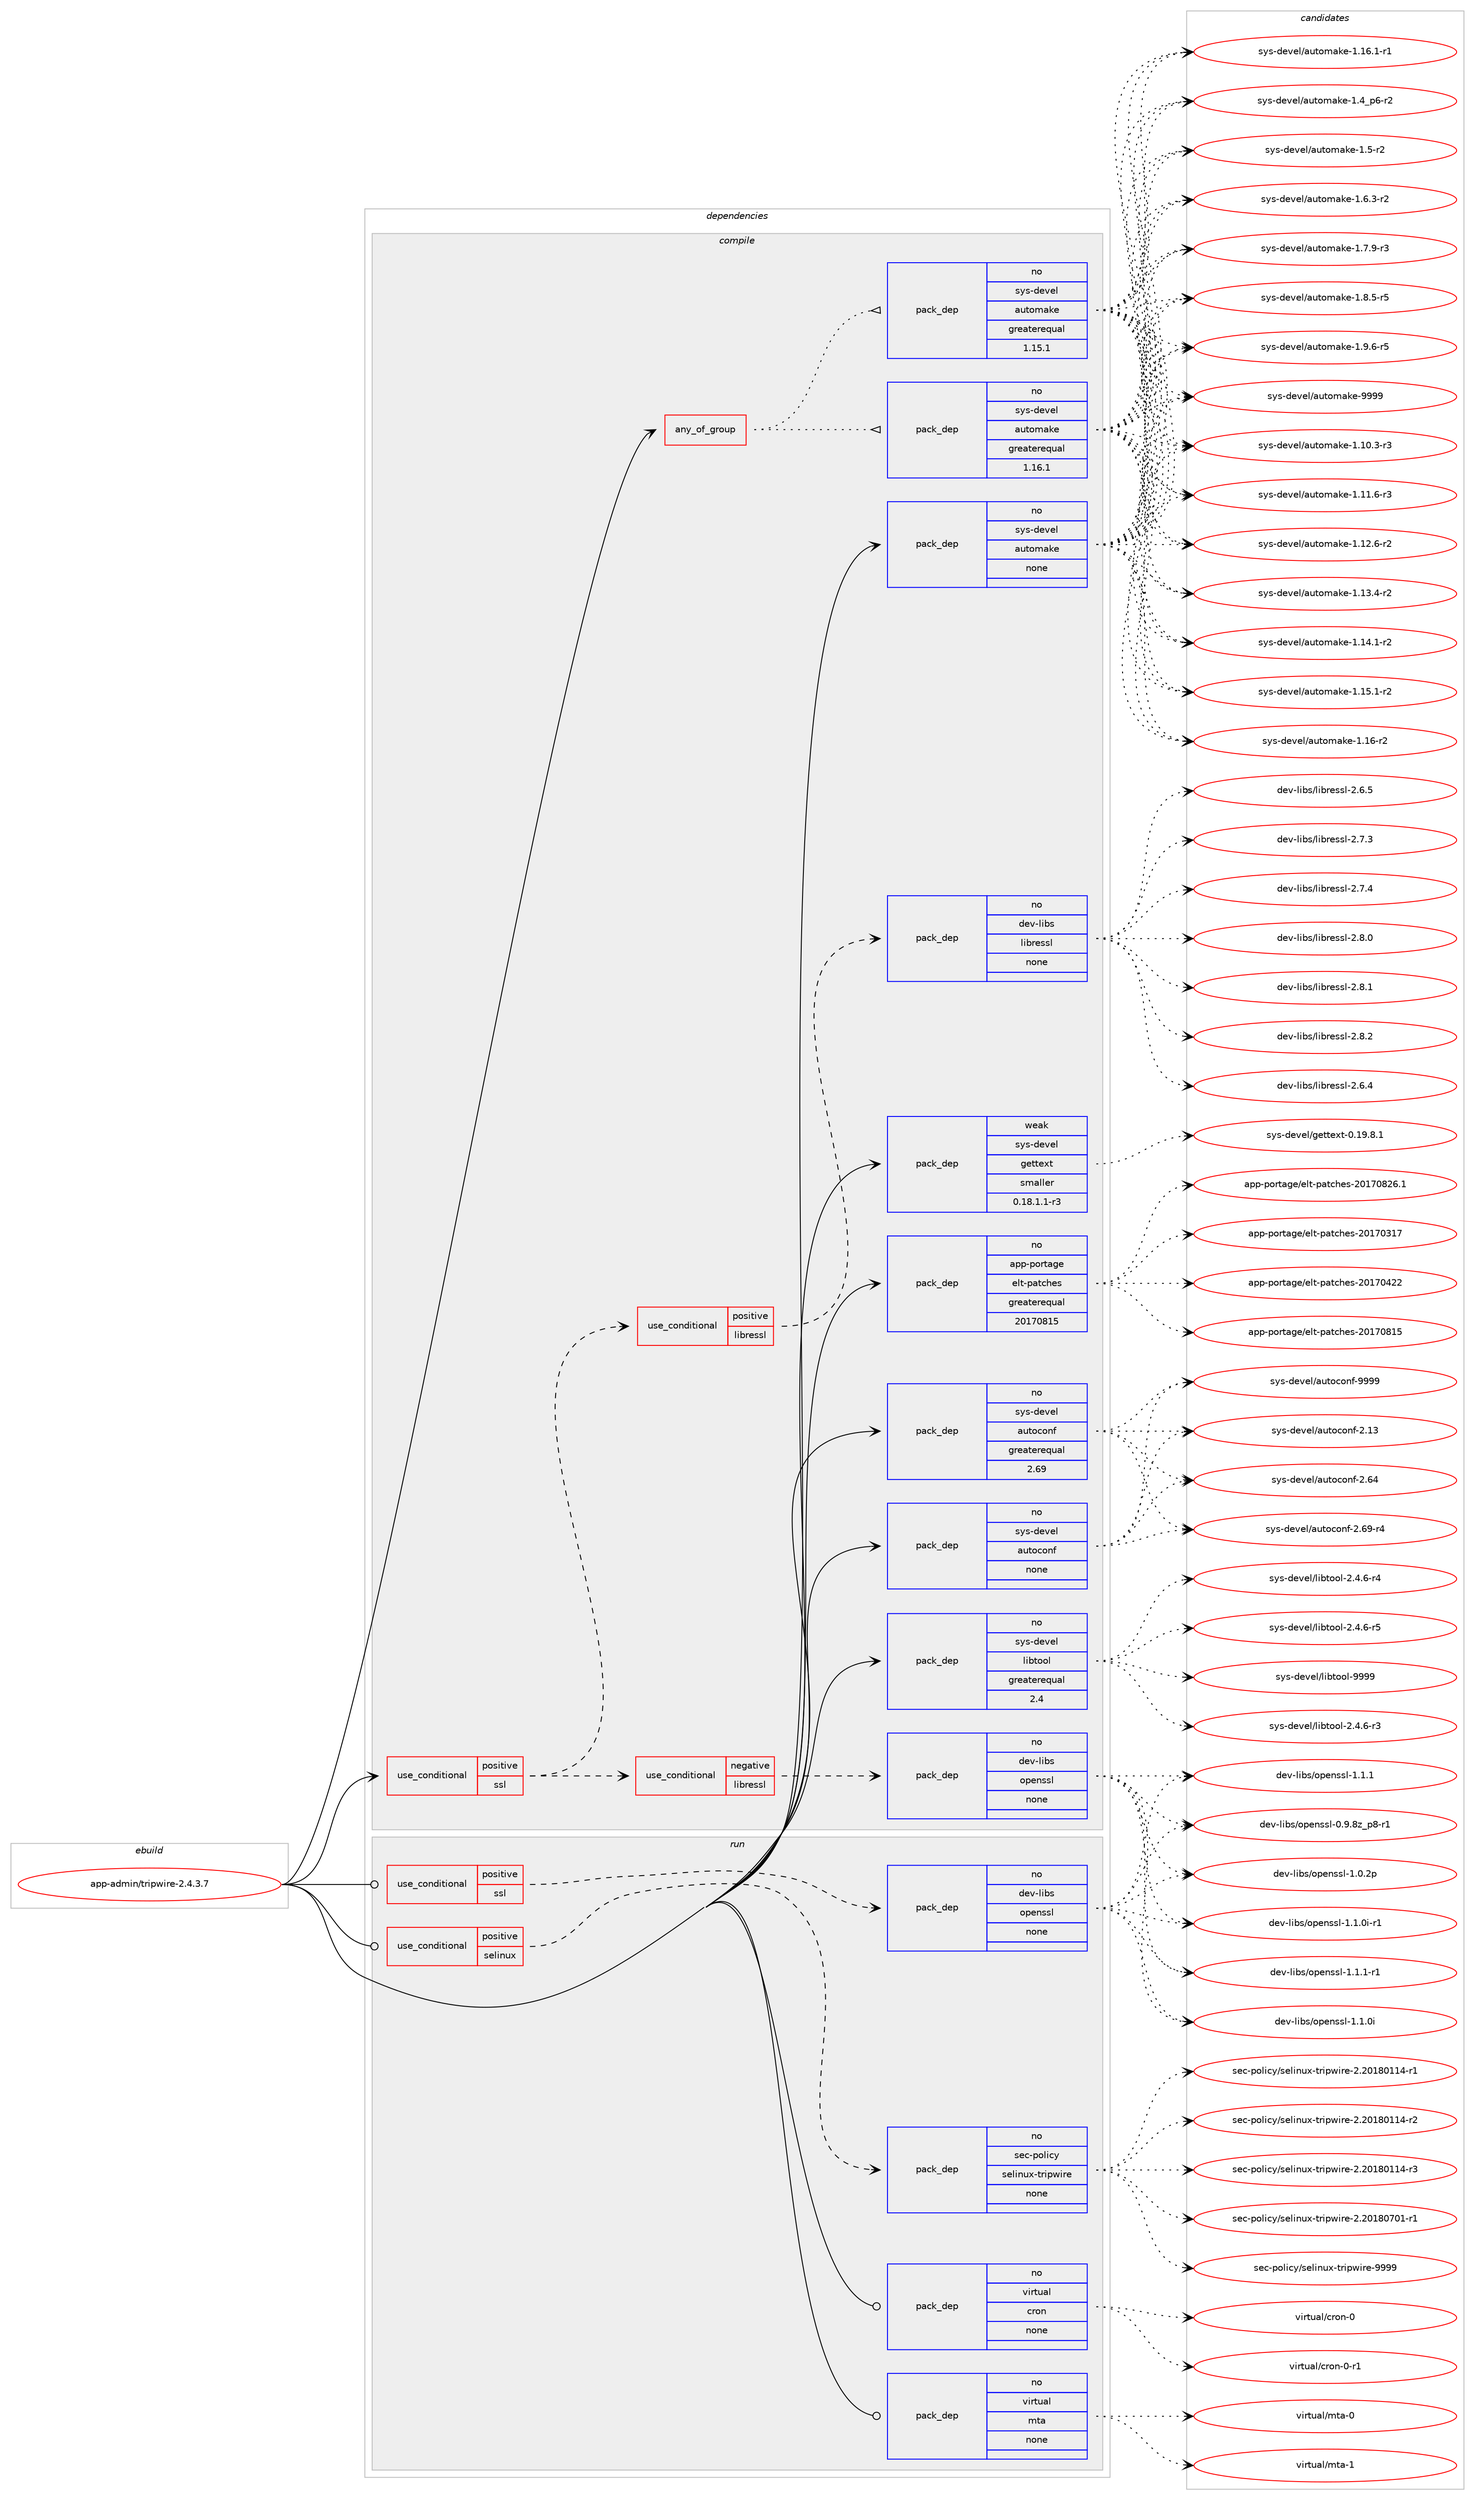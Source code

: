digraph prolog {

# *************
# Graph options
# *************

newrank=true;
concentrate=true;
compound=true;
graph [rankdir=LR,fontname=Helvetica,fontsize=10,ranksep=1.5];#, ranksep=2.5, nodesep=0.2];
edge  [arrowhead=vee];
node  [fontname=Helvetica,fontsize=10];

# **********
# The ebuild
# **********

subgraph cluster_leftcol {
color=gray;
rank=same;
label=<<i>ebuild</i>>;
id [label="app-admin/tripwire-2.4.3.7", color=red, width=4, href="../app-admin/tripwire-2.4.3.7.svg"];
}

# ****************
# The dependencies
# ****************

subgraph cluster_midcol {
color=gray;
label=<<i>dependencies</i>>;
subgraph cluster_compile {
fillcolor="#eeeeee";
style=filled;
label=<<i>compile</i>>;
subgraph any72 {
dependency1971 [label=<<TABLE BORDER="0" CELLBORDER="1" CELLSPACING="0" CELLPADDING="4"><TR><TD CELLPADDING="10">any_of_group</TD></TR></TABLE>>, shape=none, color=red];subgraph pack1562 {
dependency1972 [label=<<TABLE BORDER="0" CELLBORDER="1" CELLSPACING="0" CELLPADDING="4" WIDTH="220"><TR><TD ROWSPAN="6" CELLPADDING="30">pack_dep</TD></TR><TR><TD WIDTH="110">no</TD></TR><TR><TD>sys-devel</TD></TR><TR><TD>automake</TD></TR><TR><TD>greaterequal</TD></TR><TR><TD>1.16.1</TD></TR></TABLE>>, shape=none, color=blue];
}
dependency1971:e -> dependency1972:w [weight=20,style="dotted",arrowhead="oinv"];
subgraph pack1563 {
dependency1973 [label=<<TABLE BORDER="0" CELLBORDER="1" CELLSPACING="0" CELLPADDING="4" WIDTH="220"><TR><TD ROWSPAN="6" CELLPADDING="30">pack_dep</TD></TR><TR><TD WIDTH="110">no</TD></TR><TR><TD>sys-devel</TD></TR><TR><TD>automake</TD></TR><TR><TD>greaterequal</TD></TR><TR><TD>1.15.1</TD></TR></TABLE>>, shape=none, color=blue];
}
dependency1971:e -> dependency1973:w [weight=20,style="dotted",arrowhead="oinv"];
}
id:e -> dependency1971:w [weight=20,style="solid",arrowhead="vee"];
subgraph cond331 {
dependency1974 [label=<<TABLE BORDER="0" CELLBORDER="1" CELLSPACING="0" CELLPADDING="4"><TR><TD ROWSPAN="3" CELLPADDING="10">use_conditional</TD></TR><TR><TD>positive</TD></TR><TR><TD>ssl</TD></TR></TABLE>>, shape=none, color=red];
subgraph cond332 {
dependency1975 [label=<<TABLE BORDER="0" CELLBORDER="1" CELLSPACING="0" CELLPADDING="4"><TR><TD ROWSPAN="3" CELLPADDING="10">use_conditional</TD></TR><TR><TD>negative</TD></TR><TR><TD>libressl</TD></TR></TABLE>>, shape=none, color=red];
subgraph pack1564 {
dependency1976 [label=<<TABLE BORDER="0" CELLBORDER="1" CELLSPACING="0" CELLPADDING="4" WIDTH="220"><TR><TD ROWSPAN="6" CELLPADDING="30">pack_dep</TD></TR><TR><TD WIDTH="110">no</TD></TR><TR><TD>dev-libs</TD></TR><TR><TD>openssl</TD></TR><TR><TD>none</TD></TR><TR><TD></TD></TR></TABLE>>, shape=none, color=blue];
}
dependency1975:e -> dependency1976:w [weight=20,style="dashed",arrowhead="vee"];
}
dependency1974:e -> dependency1975:w [weight=20,style="dashed",arrowhead="vee"];
subgraph cond333 {
dependency1977 [label=<<TABLE BORDER="0" CELLBORDER="1" CELLSPACING="0" CELLPADDING="4"><TR><TD ROWSPAN="3" CELLPADDING="10">use_conditional</TD></TR><TR><TD>positive</TD></TR><TR><TD>libressl</TD></TR></TABLE>>, shape=none, color=red];
subgraph pack1565 {
dependency1978 [label=<<TABLE BORDER="0" CELLBORDER="1" CELLSPACING="0" CELLPADDING="4" WIDTH="220"><TR><TD ROWSPAN="6" CELLPADDING="30">pack_dep</TD></TR><TR><TD WIDTH="110">no</TD></TR><TR><TD>dev-libs</TD></TR><TR><TD>libressl</TD></TR><TR><TD>none</TD></TR><TR><TD></TD></TR></TABLE>>, shape=none, color=blue];
}
dependency1977:e -> dependency1978:w [weight=20,style="dashed",arrowhead="vee"];
}
dependency1974:e -> dependency1977:w [weight=20,style="dashed",arrowhead="vee"];
}
id:e -> dependency1974:w [weight=20,style="solid",arrowhead="vee"];
subgraph pack1566 {
dependency1979 [label=<<TABLE BORDER="0" CELLBORDER="1" CELLSPACING="0" CELLPADDING="4" WIDTH="220"><TR><TD ROWSPAN="6" CELLPADDING="30">pack_dep</TD></TR><TR><TD WIDTH="110">no</TD></TR><TR><TD>app-portage</TD></TR><TR><TD>elt-patches</TD></TR><TR><TD>greaterequal</TD></TR><TR><TD>20170815</TD></TR></TABLE>>, shape=none, color=blue];
}
id:e -> dependency1979:w [weight=20,style="solid",arrowhead="vee"];
subgraph pack1567 {
dependency1980 [label=<<TABLE BORDER="0" CELLBORDER="1" CELLSPACING="0" CELLPADDING="4" WIDTH="220"><TR><TD ROWSPAN="6" CELLPADDING="30">pack_dep</TD></TR><TR><TD WIDTH="110">no</TD></TR><TR><TD>sys-devel</TD></TR><TR><TD>autoconf</TD></TR><TR><TD>greaterequal</TD></TR><TR><TD>2.69</TD></TR></TABLE>>, shape=none, color=blue];
}
id:e -> dependency1980:w [weight=20,style="solid",arrowhead="vee"];
subgraph pack1568 {
dependency1981 [label=<<TABLE BORDER="0" CELLBORDER="1" CELLSPACING="0" CELLPADDING="4" WIDTH="220"><TR><TD ROWSPAN="6" CELLPADDING="30">pack_dep</TD></TR><TR><TD WIDTH="110">no</TD></TR><TR><TD>sys-devel</TD></TR><TR><TD>autoconf</TD></TR><TR><TD>none</TD></TR><TR><TD></TD></TR></TABLE>>, shape=none, color=blue];
}
id:e -> dependency1981:w [weight=20,style="solid",arrowhead="vee"];
subgraph pack1569 {
dependency1982 [label=<<TABLE BORDER="0" CELLBORDER="1" CELLSPACING="0" CELLPADDING="4" WIDTH="220"><TR><TD ROWSPAN="6" CELLPADDING="30">pack_dep</TD></TR><TR><TD WIDTH="110">no</TD></TR><TR><TD>sys-devel</TD></TR><TR><TD>automake</TD></TR><TR><TD>none</TD></TR><TR><TD></TD></TR></TABLE>>, shape=none, color=blue];
}
id:e -> dependency1982:w [weight=20,style="solid",arrowhead="vee"];
subgraph pack1570 {
dependency1983 [label=<<TABLE BORDER="0" CELLBORDER="1" CELLSPACING="0" CELLPADDING="4" WIDTH="220"><TR><TD ROWSPAN="6" CELLPADDING="30">pack_dep</TD></TR><TR><TD WIDTH="110">no</TD></TR><TR><TD>sys-devel</TD></TR><TR><TD>libtool</TD></TR><TR><TD>greaterequal</TD></TR><TR><TD>2.4</TD></TR></TABLE>>, shape=none, color=blue];
}
id:e -> dependency1983:w [weight=20,style="solid",arrowhead="vee"];
subgraph pack1571 {
dependency1984 [label=<<TABLE BORDER="0" CELLBORDER="1" CELLSPACING="0" CELLPADDING="4" WIDTH="220"><TR><TD ROWSPAN="6" CELLPADDING="30">pack_dep</TD></TR><TR><TD WIDTH="110">weak</TD></TR><TR><TD>sys-devel</TD></TR><TR><TD>gettext</TD></TR><TR><TD>smaller</TD></TR><TR><TD>0.18.1.1-r3</TD></TR></TABLE>>, shape=none, color=blue];
}
id:e -> dependency1984:w [weight=20,style="solid",arrowhead="vee"];
}
subgraph cluster_compileandrun {
fillcolor="#eeeeee";
style=filled;
label=<<i>compile and run</i>>;
}
subgraph cluster_run {
fillcolor="#eeeeee";
style=filled;
label=<<i>run</i>>;
subgraph cond334 {
dependency1985 [label=<<TABLE BORDER="0" CELLBORDER="1" CELLSPACING="0" CELLPADDING="4"><TR><TD ROWSPAN="3" CELLPADDING="10">use_conditional</TD></TR><TR><TD>positive</TD></TR><TR><TD>selinux</TD></TR></TABLE>>, shape=none, color=red];
subgraph pack1572 {
dependency1986 [label=<<TABLE BORDER="0" CELLBORDER="1" CELLSPACING="0" CELLPADDING="4" WIDTH="220"><TR><TD ROWSPAN="6" CELLPADDING="30">pack_dep</TD></TR><TR><TD WIDTH="110">no</TD></TR><TR><TD>sec-policy</TD></TR><TR><TD>selinux-tripwire</TD></TR><TR><TD>none</TD></TR><TR><TD></TD></TR></TABLE>>, shape=none, color=blue];
}
dependency1985:e -> dependency1986:w [weight=20,style="dashed",arrowhead="vee"];
}
id:e -> dependency1985:w [weight=20,style="solid",arrowhead="odot"];
subgraph cond335 {
dependency1987 [label=<<TABLE BORDER="0" CELLBORDER="1" CELLSPACING="0" CELLPADDING="4"><TR><TD ROWSPAN="3" CELLPADDING="10">use_conditional</TD></TR><TR><TD>positive</TD></TR><TR><TD>ssl</TD></TR></TABLE>>, shape=none, color=red];
subgraph pack1573 {
dependency1988 [label=<<TABLE BORDER="0" CELLBORDER="1" CELLSPACING="0" CELLPADDING="4" WIDTH="220"><TR><TD ROWSPAN="6" CELLPADDING="30">pack_dep</TD></TR><TR><TD WIDTH="110">no</TD></TR><TR><TD>dev-libs</TD></TR><TR><TD>openssl</TD></TR><TR><TD>none</TD></TR><TR><TD></TD></TR></TABLE>>, shape=none, color=blue];
}
dependency1987:e -> dependency1988:w [weight=20,style="dashed",arrowhead="vee"];
}
id:e -> dependency1987:w [weight=20,style="solid",arrowhead="odot"];
subgraph pack1574 {
dependency1989 [label=<<TABLE BORDER="0" CELLBORDER="1" CELLSPACING="0" CELLPADDING="4" WIDTH="220"><TR><TD ROWSPAN="6" CELLPADDING="30">pack_dep</TD></TR><TR><TD WIDTH="110">no</TD></TR><TR><TD>virtual</TD></TR><TR><TD>cron</TD></TR><TR><TD>none</TD></TR><TR><TD></TD></TR></TABLE>>, shape=none, color=blue];
}
id:e -> dependency1989:w [weight=20,style="solid",arrowhead="odot"];
subgraph pack1575 {
dependency1990 [label=<<TABLE BORDER="0" CELLBORDER="1" CELLSPACING="0" CELLPADDING="4" WIDTH="220"><TR><TD ROWSPAN="6" CELLPADDING="30">pack_dep</TD></TR><TR><TD WIDTH="110">no</TD></TR><TR><TD>virtual</TD></TR><TR><TD>mta</TD></TR><TR><TD>none</TD></TR><TR><TD></TD></TR></TABLE>>, shape=none, color=blue];
}
id:e -> dependency1990:w [weight=20,style="solid",arrowhead="odot"];
}
}

# **************
# The candidates
# **************

subgraph cluster_choices {
rank=same;
color=gray;
label=<<i>candidates</i>>;

subgraph choice1562 {
color=black;
nodesep=1;
choice11512111545100101118101108479711711611110997107101454946494846514511451 [label="sys-devel/automake-1.10.3-r3", color=red, width=4,href="../sys-devel/automake-1.10.3-r3.svg"];
choice11512111545100101118101108479711711611110997107101454946494946544511451 [label="sys-devel/automake-1.11.6-r3", color=red, width=4,href="../sys-devel/automake-1.11.6-r3.svg"];
choice11512111545100101118101108479711711611110997107101454946495046544511450 [label="sys-devel/automake-1.12.6-r2", color=red, width=4,href="../sys-devel/automake-1.12.6-r2.svg"];
choice11512111545100101118101108479711711611110997107101454946495146524511450 [label="sys-devel/automake-1.13.4-r2", color=red, width=4,href="../sys-devel/automake-1.13.4-r2.svg"];
choice11512111545100101118101108479711711611110997107101454946495246494511450 [label="sys-devel/automake-1.14.1-r2", color=red, width=4,href="../sys-devel/automake-1.14.1-r2.svg"];
choice11512111545100101118101108479711711611110997107101454946495346494511450 [label="sys-devel/automake-1.15.1-r2", color=red, width=4,href="../sys-devel/automake-1.15.1-r2.svg"];
choice1151211154510010111810110847971171161111099710710145494649544511450 [label="sys-devel/automake-1.16-r2", color=red, width=4,href="../sys-devel/automake-1.16-r2.svg"];
choice11512111545100101118101108479711711611110997107101454946495446494511449 [label="sys-devel/automake-1.16.1-r1", color=red, width=4,href="../sys-devel/automake-1.16.1-r1.svg"];
choice115121115451001011181011084797117116111109971071014549465295112544511450 [label="sys-devel/automake-1.4_p6-r2", color=red, width=4,href="../sys-devel/automake-1.4_p6-r2.svg"];
choice11512111545100101118101108479711711611110997107101454946534511450 [label="sys-devel/automake-1.5-r2", color=red, width=4,href="../sys-devel/automake-1.5-r2.svg"];
choice115121115451001011181011084797117116111109971071014549465446514511450 [label="sys-devel/automake-1.6.3-r2", color=red, width=4,href="../sys-devel/automake-1.6.3-r2.svg"];
choice115121115451001011181011084797117116111109971071014549465546574511451 [label="sys-devel/automake-1.7.9-r3", color=red, width=4,href="../sys-devel/automake-1.7.9-r3.svg"];
choice115121115451001011181011084797117116111109971071014549465646534511453 [label="sys-devel/automake-1.8.5-r5", color=red, width=4,href="../sys-devel/automake-1.8.5-r5.svg"];
choice115121115451001011181011084797117116111109971071014549465746544511453 [label="sys-devel/automake-1.9.6-r5", color=red, width=4,href="../sys-devel/automake-1.9.6-r5.svg"];
choice115121115451001011181011084797117116111109971071014557575757 [label="sys-devel/automake-9999", color=red, width=4,href="../sys-devel/automake-9999.svg"];
dependency1972:e -> choice11512111545100101118101108479711711611110997107101454946494846514511451:w [style=dotted,weight="100"];
dependency1972:e -> choice11512111545100101118101108479711711611110997107101454946494946544511451:w [style=dotted,weight="100"];
dependency1972:e -> choice11512111545100101118101108479711711611110997107101454946495046544511450:w [style=dotted,weight="100"];
dependency1972:e -> choice11512111545100101118101108479711711611110997107101454946495146524511450:w [style=dotted,weight="100"];
dependency1972:e -> choice11512111545100101118101108479711711611110997107101454946495246494511450:w [style=dotted,weight="100"];
dependency1972:e -> choice11512111545100101118101108479711711611110997107101454946495346494511450:w [style=dotted,weight="100"];
dependency1972:e -> choice1151211154510010111810110847971171161111099710710145494649544511450:w [style=dotted,weight="100"];
dependency1972:e -> choice11512111545100101118101108479711711611110997107101454946495446494511449:w [style=dotted,weight="100"];
dependency1972:e -> choice115121115451001011181011084797117116111109971071014549465295112544511450:w [style=dotted,weight="100"];
dependency1972:e -> choice11512111545100101118101108479711711611110997107101454946534511450:w [style=dotted,weight="100"];
dependency1972:e -> choice115121115451001011181011084797117116111109971071014549465446514511450:w [style=dotted,weight="100"];
dependency1972:e -> choice115121115451001011181011084797117116111109971071014549465546574511451:w [style=dotted,weight="100"];
dependency1972:e -> choice115121115451001011181011084797117116111109971071014549465646534511453:w [style=dotted,weight="100"];
dependency1972:e -> choice115121115451001011181011084797117116111109971071014549465746544511453:w [style=dotted,weight="100"];
dependency1972:e -> choice115121115451001011181011084797117116111109971071014557575757:w [style=dotted,weight="100"];
}
subgraph choice1563 {
color=black;
nodesep=1;
choice11512111545100101118101108479711711611110997107101454946494846514511451 [label="sys-devel/automake-1.10.3-r3", color=red, width=4,href="../sys-devel/automake-1.10.3-r3.svg"];
choice11512111545100101118101108479711711611110997107101454946494946544511451 [label="sys-devel/automake-1.11.6-r3", color=red, width=4,href="../sys-devel/automake-1.11.6-r3.svg"];
choice11512111545100101118101108479711711611110997107101454946495046544511450 [label="sys-devel/automake-1.12.6-r2", color=red, width=4,href="../sys-devel/automake-1.12.6-r2.svg"];
choice11512111545100101118101108479711711611110997107101454946495146524511450 [label="sys-devel/automake-1.13.4-r2", color=red, width=4,href="../sys-devel/automake-1.13.4-r2.svg"];
choice11512111545100101118101108479711711611110997107101454946495246494511450 [label="sys-devel/automake-1.14.1-r2", color=red, width=4,href="../sys-devel/automake-1.14.1-r2.svg"];
choice11512111545100101118101108479711711611110997107101454946495346494511450 [label="sys-devel/automake-1.15.1-r2", color=red, width=4,href="../sys-devel/automake-1.15.1-r2.svg"];
choice1151211154510010111810110847971171161111099710710145494649544511450 [label="sys-devel/automake-1.16-r2", color=red, width=4,href="../sys-devel/automake-1.16-r2.svg"];
choice11512111545100101118101108479711711611110997107101454946495446494511449 [label="sys-devel/automake-1.16.1-r1", color=red, width=4,href="../sys-devel/automake-1.16.1-r1.svg"];
choice115121115451001011181011084797117116111109971071014549465295112544511450 [label="sys-devel/automake-1.4_p6-r2", color=red, width=4,href="../sys-devel/automake-1.4_p6-r2.svg"];
choice11512111545100101118101108479711711611110997107101454946534511450 [label="sys-devel/automake-1.5-r2", color=red, width=4,href="../sys-devel/automake-1.5-r2.svg"];
choice115121115451001011181011084797117116111109971071014549465446514511450 [label="sys-devel/automake-1.6.3-r2", color=red, width=4,href="../sys-devel/automake-1.6.3-r2.svg"];
choice115121115451001011181011084797117116111109971071014549465546574511451 [label="sys-devel/automake-1.7.9-r3", color=red, width=4,href="../sys-devel/automake-1.7.9-r3.svg"];
choice115121115451001011181011084797117116111109971071014549465646534511453 [label="sys-devel/automake-1.8.5-r5", color=red, width=4,href="../sys-devel/automake-1.8.5-r5.svg"];
choice115121115451001011181011084797117116111109971071014549465746544511453 [label="sys-devel/automake-1.9.6-r5", color=red, width=4,href="../sys-devel/automake-1.9.6-r5.svg"];
choice115121115451001011181011084797117116111109971071014557575757 [label="sys-devel/automake-9999", color=red, width=4,href="../sys-devel/automake-9999.svg"];
dependency1973:e -> choice11512111545100101118101108479711711611110997107101454946494846514511451:w [style=dotted,weight="100"];
dependency1973:e -> choice11512111545100101118101108479711711611110997107101454946494946544511451:w [style=dotted,weight="100"];
dependency1973:e -> choice11512111545100101118101108479711711611110997107101454946495046544511450:w [style=dotted,weight="100"];
dependency1973:e -> choice11512111545100101118101108479711711611110997107101454946495146524511450:w [style=dotted,weight="100"];
dependency1973:e -> choice11512111545100101118101108479711711611110997107101454946495246494511450:w [style=dotted,weight="100"];
dependency1973:e -> choice11512111545100101118101108479711711611110997107101454946495346494511450:w [style=dotted,weight="100"];
dependency1973:e -> choice1151211154510010111810110847971171161111099710710145494649544511450:w [style=dotted,weight="100"];
dependency1973:e -> choice11512111545100101118101108479711711611110997107101454946495446494511449:w [style=dotted,weight="100"];
dependency1973:e -> choice115121115451001011181011084797117116111109971071014549465295112544511450:w [style=dotted,weight="100"];
dependency1973:e -> choice11512111545100101118101108479711711611110997107101454946534511450:w [style=dotted,weight="100"];
dependency1973:e -> choice115121115451001011181011084797117116111109971071014549465446514511450:w [style=dotted,weight="100"];
dependency1973:e -> choice115121115451001011181011084797117116111109971071014549465546574511451:w [style=dotted,weight="100"];
dependency1973:e -> choice115121115451001011181011084797117116111109971071014549465646534511453:w [style=dotted,weight="100"];
dependency1973:e -> choice115121115451001011181011084797117116111109971071014549465746544511453:w [style=dotted,weight="100"];
dependency1973:e -> choice115121115451001011181011084797117116111109971071014557575757:w [style=dotted,weight="100"];
}
subgraph choice1564 {
color=black;
nodesep=1;
choice100101118451081059811547111112101110115115108454946494648105 [label="dev-libs/openssl-1.1.0i", color=red, width=4,href="../dev-libs/openssl-1.1.0i.svg"];
choice100101118451081059811547111112101110115115108454946494649 [label="dev-libs/openssl-1.1.1", color=red, width=4,href="../dev-libs/openssl-1.1.1.svg"];
choice10010111845108105981154711111210111011511510845484657465612295112564511449 [label="dev-libs/openssl-0.9.8z_p8-r1", color=red, width=4,href="../dev-libs/openssl-0.9.8z_p8-r1.svg"];
choice100101118451081059811547111112101110115115108454946484650112 [label="dev-libs/openssl-1.0.2p", color=red, width=4,href="../dev-libs/openssl-1.0.2p.svg"];
choice1001011184510810598115471111121011101151151084549464946481054511449 [label="dev-libs/openssl-1.1.0i-r1", color=red, width=4,href="../dev-libs/openssl-1.1.0i-r1.svg"];
choice1001011184510810598115471111121011101151151084549464946494511449 [label="dev-libs/openssl-1.1.1-r1", color=red, width=4,href="../dev-libs/openssl-1.1.1-r1.svg"];
dependency1976:e -> choice100101118451081059811547111112101110115115108454946494648105:w [style=dotted,weight="100"];
dependency1976:e -> choice100101118451081059811547111112101110115115108454946494649:w [style=dotted,weight="100"];
dependency1976:e -> choice10010111845108105981154711111210111011511510845484657465612295112564511449:w [style=dotted,weight="100"];
dependency1976:e -> choice100101118451081059811547111112101110115115108454946484650112:w [style=dotted,weight="100"];
dependency1976:e -> choice1001011184510810598115471111121011101151151084549464946481054511449:w [style=dotted,weight="100"];
dependency1976:e -> choice1001011184510810598115471111121011101151151084549464946494511449:w [style=dotted,weight="100"];
}
subgraph choice1565 {
color=black;
nodesep=1;
choice10010111845108105981154710810598114101115115108455046544652 [label="dev-libs/libressl-2.6.4", color=red, width=4,href="../dev-libs/libressl-2.6.4.svg"];
choice10010111845108105981154710810598114101115115108455046544653 [label="dev-libs/libressl-2.6.5", color=red, width=4,href="../dev-libs/libressl-2.6.5.svg"];
choice10010111845108105981154710810598114101115115108455046554651 [label="dev-libs/libressl-2.7.3", color=red, width=4,href="../dev-libs/libressl-2.7.3.svg"];
choice10010111845108105981154710810598114101115115108455046554652 [label="dev-libs/libressl-2.7.4", color=red, width=4,href="../dev-libs/libressl-2.7.4.svg"];
choice10010111845108105981154710810598114101115115108455046564648 [label="dev-libs/libressl-2.8.0", color=red, width=4,href="../dev-libs/libressl-2.8.0.svg"];
choice10010111845108105981154710810598114101115115108455046564649 [label="dev-libs/libressl-2.8.1", color=red, width=4,href="../dev-libs/libressl-2.8.1.svg"];
choice10010111845108105981154710810598114101115115108455046564650 [label="dev-libs/libressl-2.8.2", color=red, width=4,href="../dev-libs/libressl-2.8.2.svg"];
dependency1978:e -> choice10010111845108105981154710810598114101115115108455046544652:w [style=dotted,weight="100"];
dependency1978:e -> choice10010111845108105981154710810598114101115115108455046544653:w [style=dotted,weight="100"];
dependency1978:e -> choice10010111845108105981154710810598114101115115108455046554651:w [style=dotted,weight="100"];
dependency1978:e -> choice10010111845108105981154710810598114101115115108455046554652:w [style=dotted,weight="100"];
dependency1978:e -> choice10010111845108105981154710810598114101115115108455046564648:w [style=dotted,weight="100"];
dependency1978:e -> choice10010111845108105981154710810598114101115115108455046564649:w [style=dotted,weight="100"];
dependency1978:e -> choice10010111845108105981154710810598114101115115108455046564650:w [style=dotted,weight="100"];
}
subgraph choice1566 {
color=black;
nodesep=1;
choice97112112451121111141169710310147101108116451129711699104101115455048495548514955 [label="app-portage/elt-patches-20170317", color=red, width=4,href="../app-portage/elt-patches-20170317.svg"];
choice97112112451121111141169710310147101108116451129711699104101115455048495548525050 [label="app-portage/elt-patches-20170422", color=red, width=4,href="../app-portage/elt-patches-20170422.svg"];
choice97112112451121111141169710310147101108116451129711699104101115455048495548564953 [label="app-portage/elt-patches-20170815", color=red, width=4,href="../app-portage/elt-patches-20170815.svg"];
choice971121124511211111411697103101471011081164511297116991041011154550484955485650544649 [label="app-portage/elt-patches-20170826.1", color=red, width=4,href="../app-portage/elt-patches-20170826.1.svg"];
dependency1979:e -> choice97112112451121111141169710310147101108116451129711699104101115455048495548514955:w [style=dotted,weight="100"];
dependency1979:e -> choice97112112451121111141169710310147101108116451129711699104101115455048495548525050:w [style=dotted,weight="100"];
dependency1979:e -> choice97112112451121111141169710310147101108116451129711699104101115455048495548564953:w [style=dotted,weight="100"];
dependency1979:e -> choice971121124511211111411697103101471011081164511297116991041011154550484955485650544649:w [style=dotted,weight="100"];
}
subgraph choice1567 {
color=black;
nodesep=1;
choice115121115451001011181011084797117116111991111101024550464951 [label="sys-devel/autoconf-2.13", color=red, width=4,href="../sys-devel/autoconf-2.13.svg"];
choice115121115451001011181011084797117116111991111101024550465452 [label="sys-devel/autoconf-2.64", color=red, width=4,href="../sys-devel/autoconf-2.64.svg"];
choice1151211154510010111810110847971171161119911111010245504654574511452 [label="sys-devel/autoconf-2.69-r4", color=red, width=4,href="../sys-devel/autoconf-2.69-r4.svg"];
choice115121115451001011181011084797117116111991111101024557575757 [label="sys-devel/autoconf-9999", color=red, width=4,href="../sys-devel/autoconf-9999.svg"];
dependency1980:e -> choice115121115451001011181011084797117116111991111101024550464951:w [style=dotted,weight="100"];
dependency1980:e -> choice115121115451001011181011084797117116111991111101024550465452:w [style=dotted,weight="100"];
dependency1980:e -> choice1151211154510010111810110847971171161119911111010245504654574511452:w [style=dotted,weight="100"];
dependency1980:e -> choice115121115451001011181011084797117116111991111101024557575757:w [style=dotted,weight="100"];
}
subgraph choice1568 {
color=black;
nodesep=1;
choice115121115451001011181011084797117116111991111101024550464951 [label="sys-devel/autoconf-2.13", color=red, width=4,href="../sys-devel/autoconf-2.13.svg"];
choice115121115451001011181011084797117116111991111101024550465452 [label="sys-devel/autoconf-2.64", color=red, width=4,href="../sys-devel/autoconf-2.64.svg"];
choice1151211154510010111810110847971171161119911111010245504654574511452 [label="sys-devel/autoconf-2.69-r4", color=red, width=4,href="../sys-devel/autoconf-2.69-r4.svg"];
choice115121115451001011181011084797117116111991111101024557575757 [label="sys-devel/autoconf-9999", color=red, width=4,href="../sys-devel/autoconf-9999.svg"];
dependency1981:e -> choice115121115451001011181011084797117116111991111101024550464951:w [style=dotted,weight="100"];
dependency1981:e -> choice115121115451001011181011084797117116111991111101024550465452:w [style=dotted,weight="100"];
dependency1981:e -> choice1151211154510010111810110847971171161119911111010245504654574511452:w [style=dotted,weight="100"];
dependency1981:e -> choice115121115451001011181011084797117116111991111101024557575757:w [style=dotted,weight="100"];
}
subgraph choice1569 {
color=black;
nodesep=1;
choice11512111545100101118101108479711711611110997107101454946494846514511451 [label="sys-devel/automake-1.10.3-r3", color=red, width=4,href="../sys-devel/automake-1.10.3-r3.svg"];
choice11512111545100101118101108479711711611110997107101454946494946544511451 [label="sys-devel/automake-1.11.6-r3", color=red, width=4,href="../sys-devel/automake-1.11.6-r3.svg"];
choice11512111545100101118101108479711711611110997107101454946495046544511450 [label="sys-devel/automake-1.12.6-r2", color=red, width=4,href="../sys-devel/automake-1.12.6-r2.svg"];
choice11512111545100101118101108479711711611110997107101454946495146524511450 [label="sys-devel/automake-1.13.4-r2", color=red, width=4,href="../sys-devel/automake-1.13.4-r2.svg"];
choice11512111545100101118101108479711711611110997107101454946495246494511450 [label="sys-devel/automake-1.14.1-r2", color=red, width=4,href="../sys-devel/automake-1.14.1-r2.svg"];
choice11512111545100101118101108479711711611110997107101454946495346494511450 [label="sys-devel/automake-1.15.1-r2", color=red, width=4,href="../sys-devel/automake-1.15.1-r2.svg"];
choice1151211154510010111810110847971171161111099710710145494649544511450 [label="sys-devel/automake-1.16-r2", color=red, width=4,href="../sys-devel/automake-1.16-r2.svg"];
choice11512111545100101118101108479711711611110997107101454946495446494511449 [label="sys-devel/automake-1.16.1-r1", color=red, width=4,href="../sys-devel/automake-1.16.1-r1.svg"];
choice115121115451001011181011084797117116111109971071014549465295112544511450 [label="sys-devel/automake-1.4_p6-r2", color=red, width=4,href="../sys-devel/automake-1.4_p6-r2.svg"];
choice11512111545100101118101108479711711611110997107101454946534511450 [label="sys-devel/automake-1.5-r2", color=red, width=4,href="../sys-devel/automake-1.5-r2.svg"];
choice115121115451001011181011084797117116111109971071014549465446514511450 [label="sys-devel/automake-1.6.3-r2", color=red, width=4,href="../sys-devel/automake-1.6.3-r2.svg"];
choice115121115451001011181011084797117116111109971071014549465546574511451 [label="sys-devel/automake-1.7.9-r3", color=red, width=4,href="../sys-devel/automake-1.7.9-r3.svg"];
choice115121115451001011181011084797117116111109971071014549465646534511453 [label="sys-devel/automake-1.8.5-r5", color=red, width=4,href="../sys-devel/automake-1.8.5-r5.svg"];
choice115121115451001011181011084797117116111109971071014549465746544511453 [label="sys-devel/automake-1.9.6-r5", color=red, width=4,href="../sys-devel/automake-1.9.6-r5.svg"];
choice115121115451001011181011084797117116111109971071014557575757 [label="sys-devel/automake-9999", color=red, width=4,href="../sys-devel/automake-9999.svg"];
dependency1982:e -> choice11512111545100101118101108479711711611110997107101454946494846514511451:w [style=dotted,weight="100"];
dependency1982:e -> choice11512111545100101118101108479711711611110997107101454946494946544511451:w [style=dotted,weight="100"];
dependency1982:e -> choice11512111545100101118101108479711711611110997107101454946495046544511450:w [style=dotted,weight="100"];
dependency1982:e -> choice11512111545100101118101108479711711611110997107101454946495146524511450:w [style=dotted,weight="100"];
dependency1982:e -> choice11512111545100101118101108479711711611110997107101454946495246494511450:w [style=dotted,weight="100"];
dependency1982:e -> choice11512111545100101118101108479711711611110997107101454946495346494511450:w [style=dotted,weight="100"];
dependency1982:e -> choice1151211154510010111810110847971171161111099710710145494649544511450:w [style=dotted,weight="100"];
dependency1982:e -> choice11512111545100101118101108479711711611110997107101454946495446494511449:w [style=dotted,weight="100"];
dependency1982:e -> choice115121115451001011181011084797117116111109971071014549465295112544511450:w [style=dotted,weight="100"];
dependency1982:e -> choice11512111545100101118101108479711711611110997107101454946534511450:w [style=dotted,weight="100"];
dependency1982:e -> choice115121115451001011181011084797117116111109971071014549465446514511450:w [style=dotted,weight="100"];
dependency1982:e -> choice115121115451001011181011084797117116111109971071014549465546574511451:w [style=dotted,weight="100"];
dependency1982:e -> choice115121115451001011181011084797117116111109971071014549465646534511453:w [style=dotted,weight="100"];
dependency1982:e -> choice115121115451001011181011084797117116111109971071014549465746544511453:w [style=dotted,weight="100"];
dependency1982:e -> choice115121115451001011181011084797117116111109971071014557575757:w [style=dotted,weight="100"];
}
subgraph choice1570 {
color=black;
nodesep=1;
choice1151211154510010111810110847108105981161111111084550465246544511451 [label="sys-devel/libtool-2.4.6-r3", color=red, width=4,href="../sys-devel/libtool-2.4.6-r3.svg"];
choice1151211154510010111810110847108105981161111111084550465246544511452 [label="sys-devel/libtool-2.4.6-r4", color=red, width=4,href="../sys-devel/libtool-2.4.6-r4.svg"];
choice1151211154510010111810110847108105981161111111084550465246544511453 [label="sys-devel/libtool-2.4.6-r5", color=red, width=4,href="../sys-devel/libtool-2.4.6-r5.svg"];
choice1151211154510010111810110847108105981161111111084557575757 [label="sys-devel/libtool-9999", color=red, width=4,href="../sys-devel/libtool-9999.svg"];
dependency1983:e -> choice1151211154510010111810110847108105981161111111084550465246544511451:w [style=dotted,weight="100"];
dependency1983:e -> choice1151211154510010111810110847108105981161111111084550465246544511452:w [style=dotted,weight="100"];
dependency1983:e -> choice1151211154510010111810110847108105981161111111084550465246544511453:w [style=dotted,weight="100"];
dependency1983:e -> choice1151211154510010111810110847108105981161111111084557575757:w [style=dotted,weight="100"];
}
subgraph choice1571 {
color=black;
nodesep=1;
choice1151211154510010111810110847103101116116101120116454846495746564649 [label="sys-devel/gettext-0.19.8.1", color=red, width=4,href="../sys-devel/gettext-0.19.8.1.svg"];
dependency1984:e -> choice1151211154510010111810110847103101116116101120116454846495746564649:w [style=dotted,weight="100"];
}
subgraph choice1572 {
color=black;
nodesep=1;
choice115101994511211110810599121471151011081051101171204511611410511211910511410145504650484956484949524511449 [label="sec-policy/selinux-tripwire-2.20180114-r1", color=red, width=4,href="../sec-policy/selinux-tripwire-2.20180114-r1.svg"];
choice115101994511211110810599121471151011081051101171204511611410511211910511410145504650484956484949524511450 [label="sec-policy/selinux-tripwire-2.20180114-r2", color=red, width=4,href="../sec-policy/selinux-tripwire-2.20180114-r2.svg"];
choice115101994511211110810599121471151011081051101171204511611410511211910511410145504650484956484949524511451 [label="sec-policy/selinux-tripwire-2.20180114-r3", color=red, width=4,href="../sec-policy/selinux-tripwire-2.20180114-r3.svg"];
choice115101994511211110810599121471151011081051101171204511611410511211910511410145504650484956485548494511449 [label="sec-policy/selinux-tripwire-2.20180701-r1", color=red, width=4,href="../sec-policy/selinux-tripwire-2.20180701-r1.svg"];
choice11510199451121111081059912147115101108105110117120451161141051121191051141014557575757 [label="sec-policy/selinux-tripwire-9999", color=red, width=4,href="../sec-policy/selinux-tripwire-9999.svg"];
dependency1986:e -> choice115101994511211110810599121471151011081051101171204511611410511211910511410145504650484956484949524511449:w [style=dotted,weight="100"];
dependency1986:e -> choice115101994511211110810599121471151011081051101171204511611410511211910511410145504650484956484949524511450:w [style=dotted,weight="100"];
dependency1986:e -> choice115101994511211110810599121471151011081051101171204511611410511211910511410145504650484956484949524511451:w [style=dotted,weight="100"];
dependency1986:e -> choice115101994511211110810599121471151011081051101171204511611410511211910511410145504650484956485548494511449:w [style=dotted,weight="100"];
dependency1986:e -> choice11510199451121111081059912147115101108105110117120451161141051121191051141014557575757:w [style=dotted,weight="100"];
}
subgraph choice1573 {
color=black;
nodesep=1;
choice100101118451081059811547111112101110115115108454946494648105 [label="dev-libs/openssl-1.1.0i", color=red, width=4,href="../dev-libs/openssl-1.1.0i.svg"];
choice100101118451081059811547111112101110115115108454946494649 [label="dev-libs/openssl-1.1.1", color=red, width=4,href="../dev-libs/openssl-1.1.1.svg"];
choice10010111845108105981154711111210111011511510845484657465612295112564511449 [label="dev-libs/openssl-0.9.8z_p8-r1", color=red, width=4,href="../dev-libs/openssl-0.9.8z_p8-r1.svg"];
choice100101118451081059811547111112101110115115108454946484650112 [label="dev-libs/openssl-1.0.2p", color=red, width=4,href="../dev-libs/openssl-1.0.2p.svg"];
choice1001011184510810598115471111121011101151151084549464946481054511449 [label="dev-libs/openssl-1.1.0i-r1", color=red, width=4,href="../dev-libs/openssl-1.1.0i-r1.svg"];
choice1001011184510810598115471111121011101151151084549464946494511449 [label="dev-libs/openssl-1.1.1-r1", color=red, width=4,href="../dev-libs/openssl-1.1.1-r1.svg"];
dependency1988:e -> choice100101118451081059811547111112101110115115108454946494648105:w [style=dotted,weight="100"];
dependency1988:e -> choice100101118451081059811547111112101110115115108454946494649:w [style=dotted,weight="100"];
dependency1988:e -> choice10010111845108105981154711111210111011511510845484657465612295112564511449:w [style=dotted,weight="100"];
dependency1988:e -> choice100101118451081059811547111112101110115115108454946484650112:w [style=dotted,weight="100"];
dependency1988:e -> choice1001011184510810598115471111121011101151151084549464946481054511449:w [style=dotted,weight="100"];
dependency1988:e -> choice1001011184510810598115471111121011101151151084549464946494511449:w [style=dotted,weight="100"];
}
subgraph choice1574 {
color=black;
nodesep=1;
choice1181051141161179710847991141111104548 [label="virtual/cron-0", color=red, width=4,href="../virtual/cron-0.svg"];
choice11810511411611797108479911411111045484511449 [label="virtual/cron-0-r1", color=red, width=4,href="../virtual/cron-0-r1.svg"];
dependency1989:e -> choice1181051141161179710847991141111104548:w [style=dotted,weight="100"];
dependency1989:e -> choice11810511411611797108479911411111045484511449:w [style=dotted,weight="100"];
}
subgraph choice1575 {
color=black;
nodesep=1;
choice1181051141161179710847109116974548 [label="virtual/mta-0", color=red, width=4,href="../virtual/mta-0.svg"];
choice1181051141161179710847109116974549 [label="virtual/mta-1", color=red, width=4,href="../virtual/mta-1.svg"];
dependency1990:e -> choice1181051141161179710847109116974548:w [style=dotted,weight="100"];
dependency1990:e -> choice1181051141161179710847109116974549:w [style=dotted,weight="100"];
}
}

}
